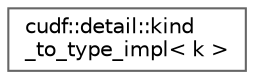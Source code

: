 digraph "类继承关系图"
{
 // LATEX_PDF_SIZE
  bgcolor="transparent";
  edge [fontname=Helvetica,fontsize=10,labelfontname=Helvetica,labelfontsize=10];
  node [fontname=Helvetica,fontsize=10,shape=box,height=0.2,width=0.4];
  rankdir="LR";
  Node0 [id="Node000000",label="cudf::detail::kind\l_to_type_impl\< k \>",height=0.2,width=0.4,color="grey40", fillcolor="white", style="filled",URL="$structcudf_1_1detail_1_1kind__to__type__impl.html",tooltip=" "];
}
